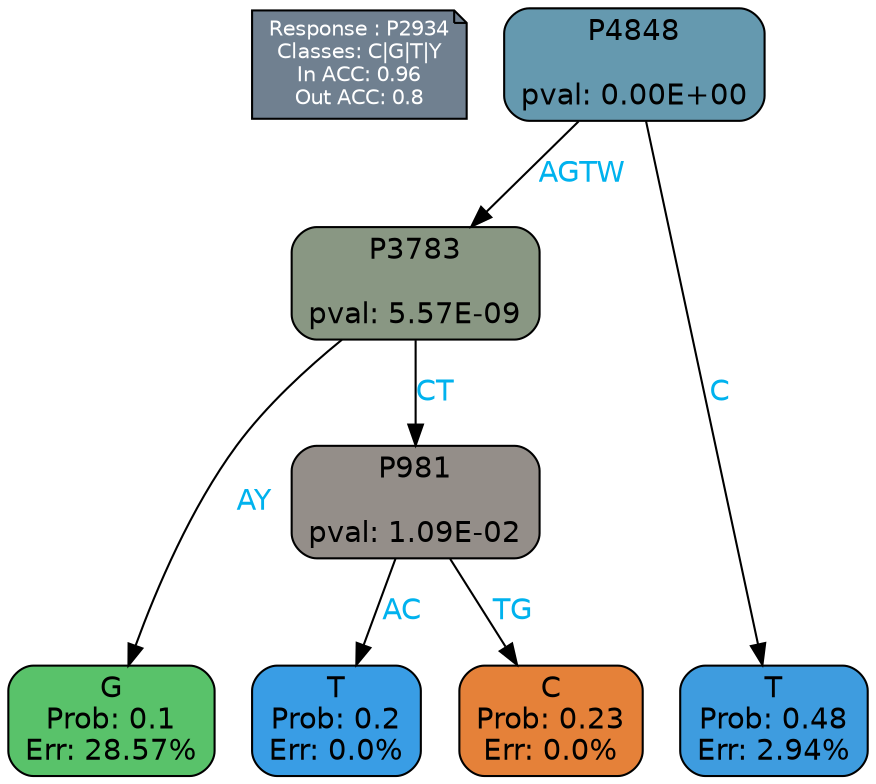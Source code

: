 digraph Tree {
node [shape=box, style="filled, rounded", color="black", fontname=helvetica] ;
graph [ranksep=equally, splines=polylines, bgcolor=transparent, dpi=600] ;
edge [fontname=helvetica] ;
LEGEND [label="Response : P2934
Classes: C|G|T|Y
In ACC: 0.96
Out ACC: 0.8
",shape=note,align=left,style=filled,fillcolor="slategray",fontcolor="white",fontsize=10];1 [label="P4848

pval: 0.00E+00", fillcolor="#6599af"] ;
2 [label="P3783

pval: 5.57E-09", fillcolor="#899783"] ;
3 [label="G
Prob: 0.1
Err: 28.57%", fillcolor="#59c26a"] ;
4 [label="P981

pval: 1.09E-02", fillcolor="#948e89"] ;
5 [label="T
Prob: 0.2
Err: 0.0%", fillcolor="#399de5"] ;
6 [label="C
Prob: 0.23
Err: 0.0%", fillcolor="#e58139"] ;
7 [label="T
Prob: 0.48
Err: 2.94%", fillcolor="#3e9cdf"] ;
1 -> 2 [label="AGTW",fontcolor=deepskyblue2] ;
1 -> 7 [label="C",fontcolor=deepskyblue2] ;
2 -> 3 [label="AY",fontcolor=deepskyblue2] ;
2 -> 4 [label="CT",fontcolor=deepskyblue2] ;
4 -> 5 [label="AC",fontcolor=deepskyblue2] ;
4 -> 6 [label="TG",fontcolor=deepskyblue2] ;
{rank = same; 3;5;6;7;}{rank = same; LEGEND;1;}}